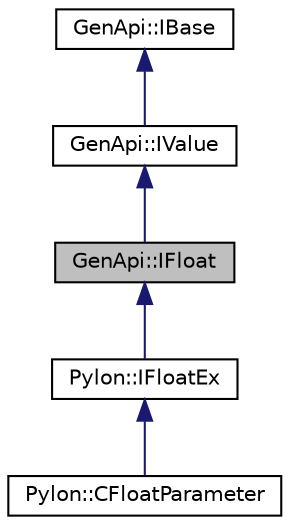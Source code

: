 digraph "GenApi::IFloat"
{
  edge [fontname="Helvetica",fontsize="10",labelfontname="Helvetica",labelfontsize="10"];
  node [fontname="Helvetica",fontsize="10",shape=record];
  Node1 [label="GenApi::IFloat",height=0.2,width=0.4,color="black", fillcolor="grey75", style="filled", fontcolor="black"];
  Node2 -> Node1 [dir="back",color="midnightblue",fontsize="10",style="solid",fontname="Helvetica"];
  Node2 [label="GenApi::IValue",height=0.2,width=0.4,color="black", fillcolor="white", style="filled",URL="$struct_gen_api_1_1_i_value.html",tooltip="Interface for value properties. "];
  Node3 -> Node2 [dir="back",color="midnightblue",fontsize="10",style="solid",fontname="Helvetica"];
  Node3 [label="GenApi::IBase",height=0.2,width=0.4,color="black", fillcolor="white", style="filled",URL="$struct_gen_api_1_1_i_base.html",tooltip="Base interface common to all nodes. "];
  Node1 -> Node4 [dir="back",color="midnightblue",fontsize="10",style="solid",fontname="Helvetica"];
  Node4 [label="Pylon::IFloatEx",height=0.2,width=0.4,color="black", fillcolor="white", style="filled",URL="$struct_pylon_1_1_i_float_ex.html",tooltip="Extends the GenApi::IFloat interface with convenience methods. "];
  Node4 -> Node5 [dir="back",color="midnightblue",fontsize="10",style="solid",fontname="Helvetica"];
  Node5 [label="Pylon::CFloatParameter",height=0.2,width=0.4,color="black", fillcolor="white", style="filled",URL="$class_pylon_1_1_c_float_parameter.html",tooltip="CFloatParameter class used to simplify access to GenApi parameters. "];
}
